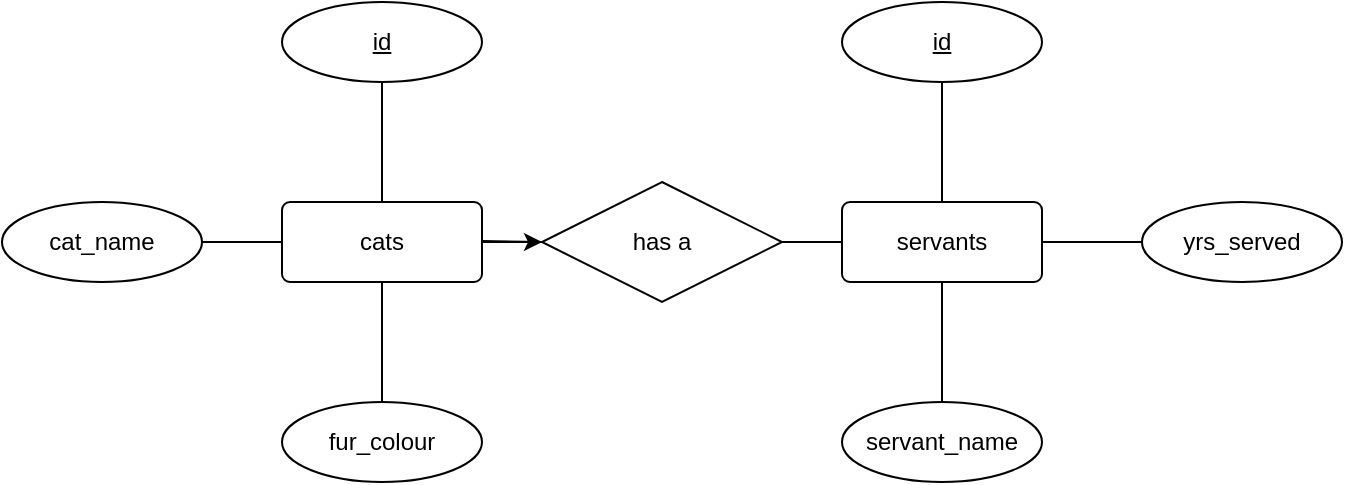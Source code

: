 <mxfile>
    <diagram id="6Ua3fULIfsQh_5JgRxKz" name="Seite-1">
        <mxGraphModel dx="998" dy="614" grid="1" gridSize="10" guides="1" tooltips="1" connect="1" arrows="1" fold="1" page="1" pageScale="1" pageWidth="827" pageHeight="1169" math="0" shadow="0">
            <root>
                <mxCell id="0"/>
                <mxCell id="1" parent="0"/>
                <mxCell id="21" value="" style="edgeStyle=none;html=1;" edge="1" parent="1" source="2" target="19">
                    <mxGeometry relative="1" as="geometry"/>
                </mxCell>
                <mxCell id="2" value="cats" style="rounded=1;arcSize=10;whiteSpace=wrap;html=1;align=center;" vertex="1" parent="1">
                    <mxGeometry x="150" y="140" width="100" height="40" as="geometry"/>
                </mxCell>
                <mxCell id="3" value="cat_name" style="ellipse;whiteSpace=wrap;html=1;align=center;" vertex="1" parent="1">
                    <mxGeometry x="10" y="140" width="100" height="40" as="geometry"/>
                </mxCell>
                <mxCell id="6" value="" style="endArrow=none;html=1;rounded=0;exitX=0.5;exitY=0;exitDx=0;exitDy=0;entryX=0.5;entryY=1;entryDx=0;entryDy=0;" edge="1" parent="1" target="2">
                    <mxGeometry relative="1" as="geometry">
                        <mxPoint x="200" y="240" as="sourcePoint"/>
                        <mxPoint x="490" y="320" as="targetPoint"/>
                    </mxGeometry>
                </mxCell>
                <mxCell id="7" value="" style="endArrow=none;html=1;rounded=0;exitX=0.5;exitY=0;exitDx=0;exitDy=0;entryX=0.5;entryY=1;entryDx=0;entryDy=0;" edge="1" parent="1" source="2">
                    <mxGeometry relative="1" as="geometry">
                        <mxPoint x="330" y="320" as="sourcePoint"/>
                        <mxPoint x="200" y="80" as="targetPoint"/>
                    </mxGeometry>
                </mxCell>
                <mxCell id="8" value="" style="endArrow=none;html=1;rounded=0;exitX=1;exitY=0.5;exitDx=0;exitDy=0;entryX=0;entryY=0.5;entryDx=0;entryDy=0;" edge="1" parent="1" source="3" target="2">
                    <mxGeometry relative="1" as="geometry">
                        <mxPoint x="330" y="320" as="sourcePoint"/>
                        <mxPoint x="490" y="320" as="targetPoint"/>
                    </mxGeometry>
                </mxCell>
                <mxCell id="9" value="id" style="ellipse;whiteSpace=wrap;html=1;align=center;fontStyle=4;" vertex="1" parent="1">
                    <mxGeometry x="150" y="40" width="100" height="40" as="geometry"/>
                </mxCell>
                <mxCell id="10" value="fur_colour" style="ellipse;whiteSpace=wrap;html=1;align=center;" vertex="1" parent="1">
                    <mxGeometry x="150" y="240" width="100" height="40" as="geometry"/>
                </mxCell>
                <mxCell id="11" value="servants" style="rounded=1;arcSize=10;whiteSpace=wrap;html=1;align=center;" vertex="1" parent="1">
                    <mxGeometry x="430" y="140" width="100" height="40" as="geometry"/>
                </mxCell>
                <mxCell id="12" value="servant_name" style="ellipse;whiteSpace=wrap;html=1;align=center;" vertex="1" parent="1">
                    <mxGeometry x="430" y="240" width="100" height="40" as="geometry"/>
                </mxCell>
                <mxCell id="13" value="" style="endArrow=none;html=1;rounded=0;exitX=0.5;exitY=0;exitDx=0;exitDy=0;entryX=0.5;entryY=1;entryDx=0;entryDy=0;" edge="1" target="11" parent="1">
                    <mxGeometry relative="1" as="geometry">
                        <mxPoint x="480" y="240" as="sourcePoint"/>
                        <mxPoint x="770" y="320" as="targetPoint"/>
                    </mxGeometry>
                </mxCell>
                <mxCell id="14" value="" style="endArrow=none;html=1;rounded=0;exitX=0.5;exitY=0;exitDx=0;exitDy=0;entryX=0.5;entryY=1;entryDx=0;entryDy=0;" edge="1" source="11" parent="1">
                    <mxGeometry relative="1" as="geometry">
                        <mxPoint x="610" y="320" as="sourcePoint"/>
                        <mxPoint x="480" y="80" as="targetPoint"/>
                    </mxGeometry>
                </mxCell>
                <mxCell id="16" value="id" style="ellipse;whiteSpace=wrap;html=1;align=center;fontStyle=4;" vertex="1" parent="1">
                    <mxGeometry x="430" y="40" width="100" height="40" as="geometry"/>
                </mxCell>
                <mxCell id="17" value="yrs_served" style="ellipse;whiteSpace=wrap;html=1;align=center;" vertex="1" parent="1">
                    <mxGeometry x="580" y="140" width="100" height="40" as="geometry"/>
                </mxCell>
                <mxCell id="18" value="" style="endArrow=none;html=1;rounded=0;" edge="1" parent="1">
                    <mxGeometry relative="1" as="geometry">
                        <mxPoint x="530" y="160" as="sourcePoint"/>
                        <mxPoint x="580" y="160" as="targetPoint"/>
                    </mxGeometry>
                </mxCell>
                <mxCell id="19" value="has a" style="shape=rhombus;perimeter=rhombusPerimeter;whiteSpace=wrap;html=1;align=center;" vertex="1" parent="1">
                    <mxGeometry x="280" y="130" width="120" height="60" as="geometry"/>
                </mxCell>
                <mxCell id="20" value="" style="endArrow=none;html=1;rounded=0;" edge="1" parent="1">
                    <mxGeometry relative="1" as="geometry">
                        <mxPoint x="250" y="159.5" as="sourcePoint"/>
                        <mxPoint x="280" y="160" as="targetPoint"/>
                    </mxGeometry>
                </mxCell>
                <mxCell id="22" value="" style="endArrow=none;html=1;rounded=0;exitX=1;exitY=0.5;exitDx=0;exitDy=0;entryX=0;entryY=0.5;entryDx=0;entryDy=0;" edge="1" parent="1" source="19" target="11">
                    <mxGeometry relative="1" as="geometry">
                        <mxPoint x="260" y="169.5" as="sourcePoint"/>
                        <mxPoint x="290" y="170" as="targetPoint"/>
                    </mxGeometry>
                </mxCell>
            </root>
        </mxGraphModel>
    </diagram>
</mxfile>